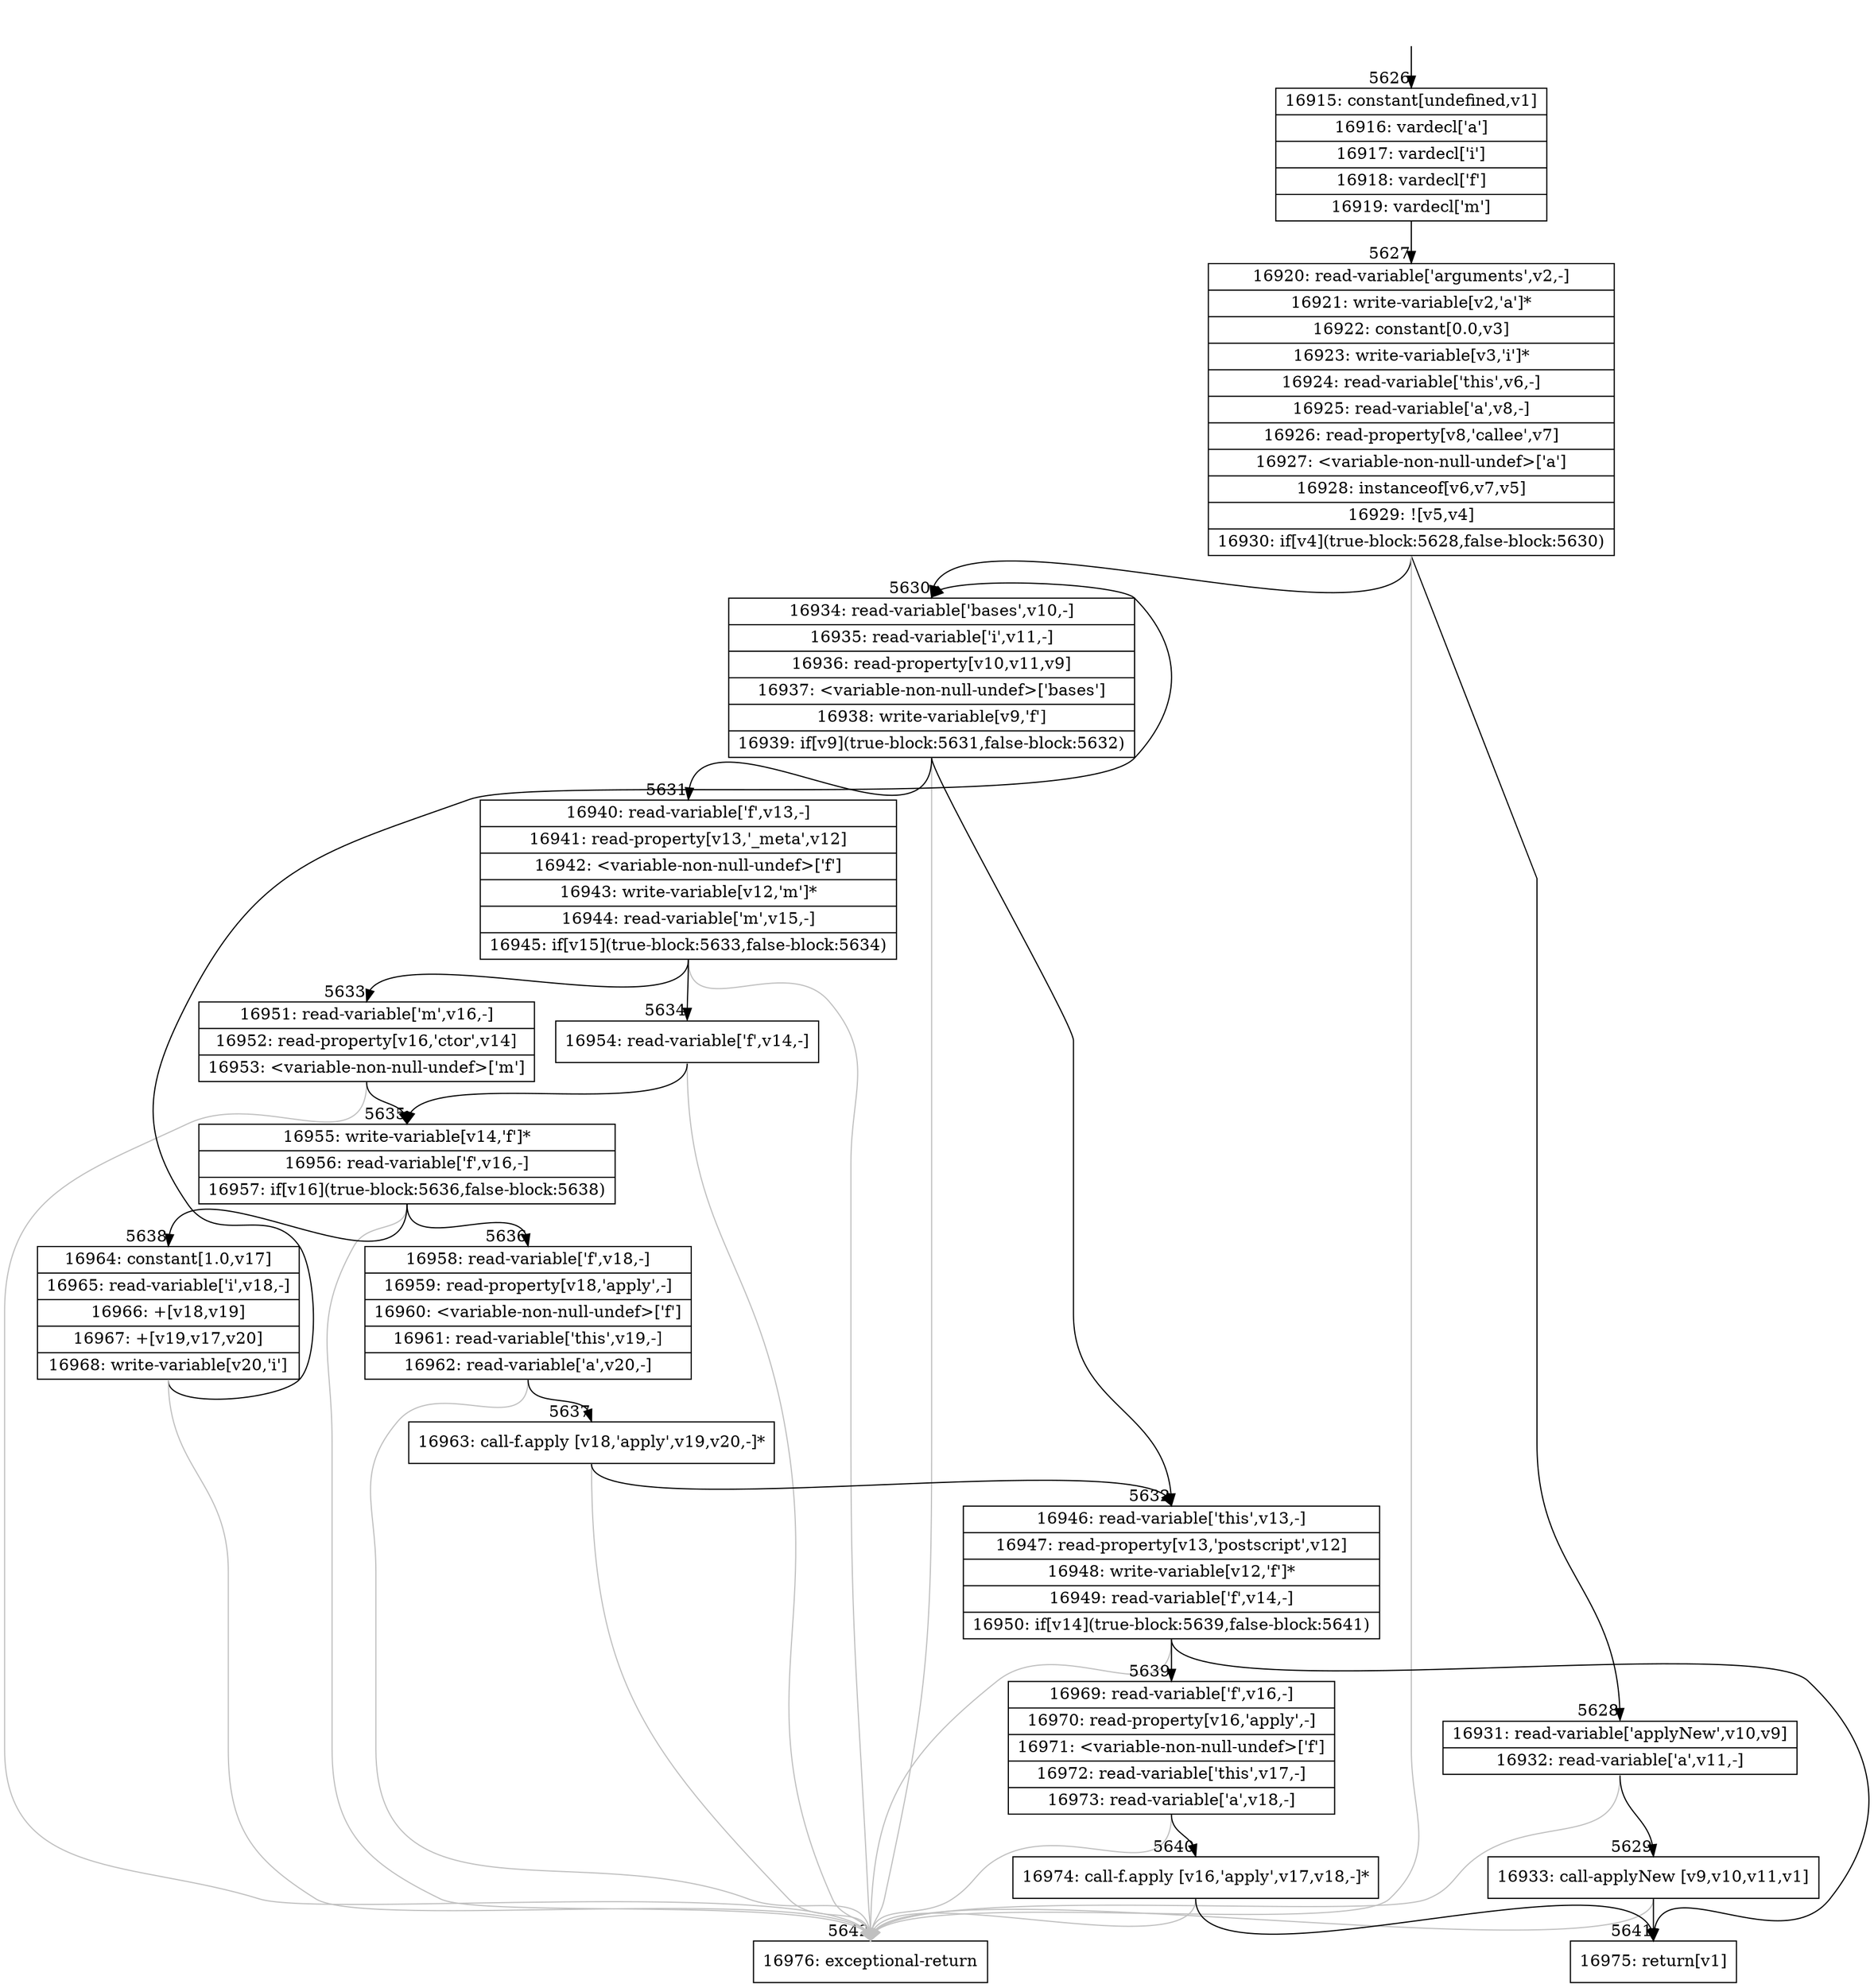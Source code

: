 digraph {
rankdir="TD"
BB_entry387[shape=none,label=""];
BB_entry387 -> BB5626 [tailport=s, headport=n, headlabel="    5626"]
BB5626 [shape=record label="{16915: constant[undefined,v1]|16916: vardecl['a']|16917: vardecl['i']|16918: vardecl['f']|16919: vardecl['m']}" ] 
BB5626 -> BB5627 [tailport=s, headport=n, headlabel="      5627"]
BB5627 [shape=record label="{16920: read-variable['arguments',v2,-]|16921: write-variable[v2,'a']*|16922: constant[0.0,v3]|16923: write-variable[v3,'i']*|16924: read-variable['this',v6,-]|16925: read-variable['a',v8,-]|16926: read-property[v8,'callee',v7]|16927: \<variable-non-null-undef\>['a']|16928: instanceof[v6,v7,v5]|16929: ![v5,v4]|16930: if[v4](true-block:5628,false-block:5630)}" ] 
BB5627 -> BB5628 [tailport=s, headport=n, headlabel="      5628"]
BB5627 -> BB5630 [tailport=s, headport=n, headlabel="      5630"]
BB5627 -> BB5642 [tailport=s, headport=n, color=gray, headlabel="      5642"]
BB5628 [shape=record label="{16931: read-variable['applyNew',v10,v9]|16932: read-variable['a',v11,-]}" ] 
BB5628 -> BB5629 [tailport=s, headport=n, headlabel="      5629"]
BB5628 -> BB5642 [tailport=s, headport=n, color=gray]
BB5629 [shape=record label="{16933: call-applyNew [v9,v10,v11,v1]}" ] 
BB5629 -> BB5641 [tailport=s, headport=n, headlabel="      5641"]
BB5629 -> BB5642 [tailport=s, headport=n, color=gray]
BB5630 [shape=record label="{16934: read-variable['bases',v10,-]|16935: read-variable['i',v11,-]|16936: read-property[v10,v11,v9]|16937: \<variable-non-null-undef\>['bases']|16938: write-variable[v9,'f']|16939: if[v9](true-block:5631,false-block:5632)}" ] 
BB5630 -> BB5631 [tailport=s, headport=n, headlabel="      5631"]
BB5630 -> BB5632 [tailport=s, headport=n, headlabel="      5632"]
BB5630 -> BB5642 [tailport=s, headport=n, color=gray]
BB5631 [shape=record label="{16940: read-variable['f',v13,-]|16941: read-property[v13,'_meta',v12]|16942: \<variable-non-null-undef\>['f']|16943: write-variable[v12,'m']*|16944: read-variable['m',v15,-]|16945: if[v15](true-block:5633,false-block:5634)}" ] 
BB5631 -> BB5633 [tailport=s, headport=n, headlabel="      5633"]
BB5631 -> BB5634 [tailport=s, headport=n, headlabel="      5634"]
BB5631 -> BB5642 [tailport=s, headport=n, color=gray]
BB5632 [shape=record label="{16946: read-variable['this',v13,-]|16947: read-property[v13,'postscript',v12]|16948: write-variable[v12,'f']*|16949: read-variable['f',v14,-]|16950: if[v14](true-block:5639,false-block:5641)}" ] 
BB5632 -> BB5639 [tailport=s, headport=n, headlabel="      5639"]
BB5632 -> BB5641 [tailport=s, headport=n]
BB5632 -> BB5642 [tailport=s, headport=n, color=gray]
BB5633 [shape=record label="{16951: read-variable['m',v16,-]|16952: read-property[v16,'ctor',v14]|16953: \<variable-non-null-undef\>['m']}" ] 
BB5633 -> BB5635 [tailport=s, headport=n, headlabel="      5635"]
BB5633 -> BB5642 [tailport=s, headport=n, color=gray]
BB5634 [shape=record label="{16954: read-variable['f',v14,-]}" ] 
BB5634 -> BB5635 [tailport=s, headport=n]
BB5634 -> BB5642 [tailport=s, headport=n, color=gray]
BB5635 [shape=record label="{16955: write-variable[v14,'f']*|16956: read-variable['f',v16,-]|16957: if[v16](true-block:5636,false-block:5638)}" ] 
BB5635 -> BB5636 [tailport=s, headport=n, headlabel="      5636"]
BB5635 -> BB5638 [tailport=s, headport=n, headlabel="      5638"]
BB5635 -> BB5642 [tailport=s, headport=n, color=gray]
BB5636 [shape=record label="{16958: read-variable['f',v18,-]|16959: read-property[v18,'apply',-]|16960: \<variable-non-null-undef\>['f']|16961: read-variable['this',v19,-]|16962: read-variable['a',v20,-]}" ] 
BB5636 -> BB5637 [tailport=s, headport=n, headlabel="      5637"]
BB5636 -> BB5642 [tailport=s, headport=n, color=gray]
BB5637 [shape=record label="{16963: call-f.apply [v18,'apply',v19,v20,-]*}" ] 
BB5637 -> BB5632 [tailport=s, headport=n]
BB5637 -> BB5642 [tailport=s, headport=n, color=gray]
BB5638 [shape=record label="{16964: constant[1.0,v17]|16965: read-variable['i',v18,-]|16966: +[v18,v19]|16967: +[v19,v17,v20]|16968: write-variable[v20,'i']}" ] 
BB5638 -> BB5630 [tailport=s, headport=n]
BB5638 -> BB5642 [tailport=s, headport=n, color=gray]
BB5639 [shape=record label="{16969: read-variable['f',v16,-]|16970: read-property[v16,'apply',-]|16971: \<variable-non-null-undef\>['f']|16972: read-variable['this',v17,-]|16973: read-variable['a',v18,-]}" ] 
BB5639 -> BB5640 [tailport=s, headport=n, headlabel="      5640"]
BB5639 -> BB5642 [tailport=s, headport=n, color=gray]
BB5640 [shape=record label="{16974: call-f.apply [v16,'apply',v17,v18,-]*}" ] 
BB5640 -> BB5641 [tailport=s, headport=n]
BB5640 -> BB5642 [tailport=s, headport=n, color=gray]
BB5641 [shape=record label="{16975: return[v1]}" ] 
BB5642 [shape=record label="{16976: exceptional-return}" ] 
//#$~ 7660
}

